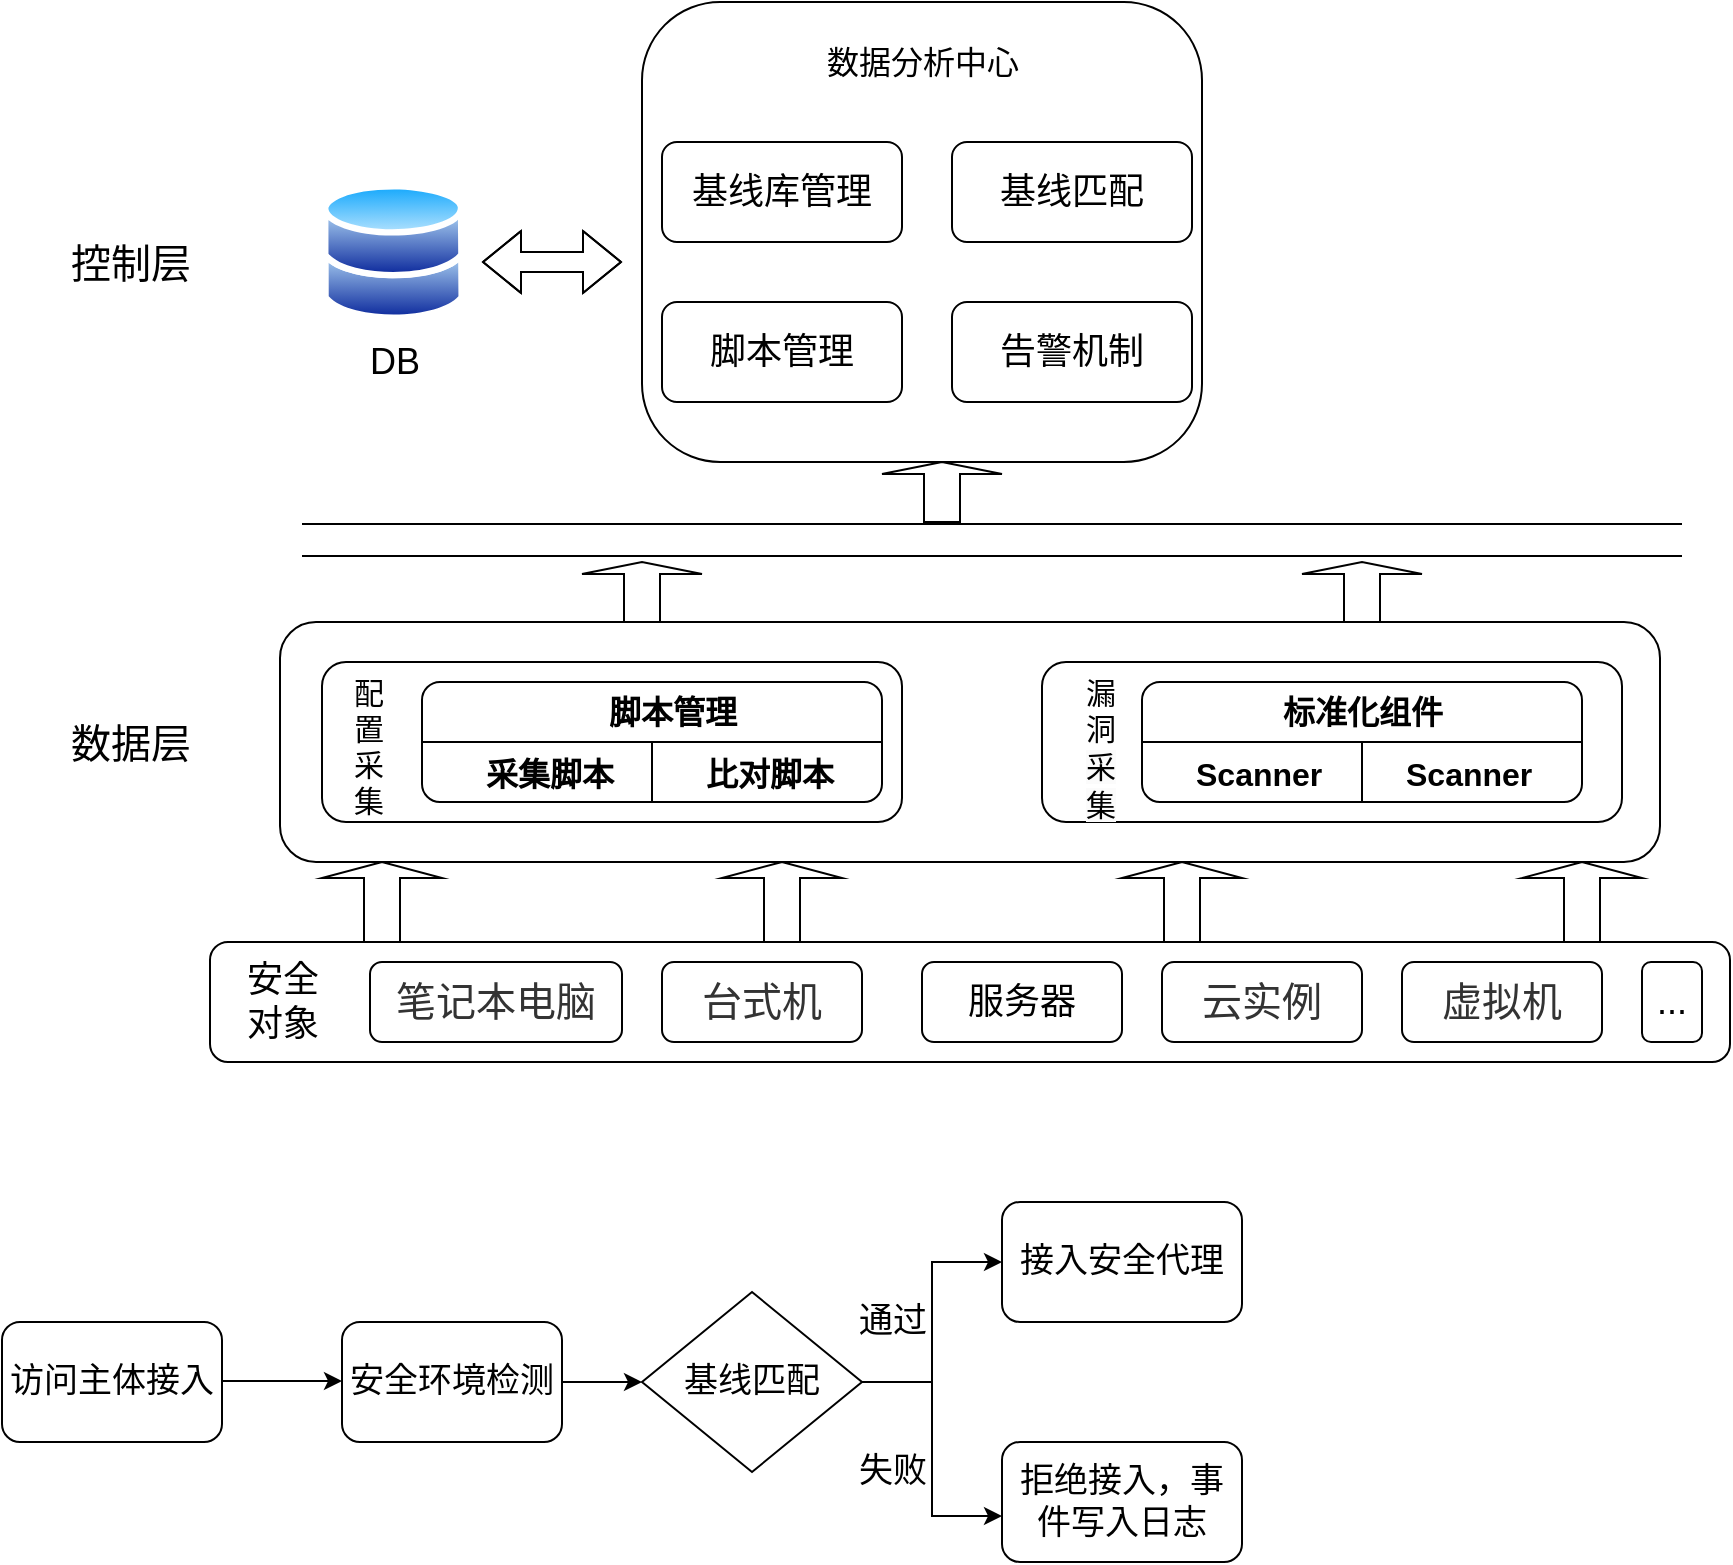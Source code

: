 <mxfile version="20.7.4" type="github">
  <diagram id="prtHgNgQTEPvFCAcTncT" name="Page-1">
    <mxGraphModel dx="2259" dy="764" grid="1" gridSize="10" guides="1" tooltips="1" connect="1" arrows="1" fold="1" page="1" pageScale="1" pageWidth="827" pageHeight="1169" math="0" shadow="0">
      <root>
        <mxCell id="0" />
        <mxCell id="1" parent="0" />
        <mxCell id="IRRv_QjYVV9mL1Gj15er-1" value="" style="rounded=1;whiteSpace=wrap;html=1;" parent="1" vertex="1">
          <mxGeometry x="34" y="480" width="760" height="60" as="geometry" />
        </mxCell>
        <mxCell id="IRRv_QjYVV9mL1Gj15er-2" value="&lt;font style=&quot;font-size: 18px;&quot;&gt;安全&lt;br&gt;对象&lt;/font&gt;" style="text;html=1;align=center;verticalAlign=middle;resizable=0;points=[];autosize=1;strokeColor=none;fillColor=none;" parent="1" vertex="1">
          <mxGeometry x="40" y="480" width="60" height="60" as="geometry" />
        </mxCell>
        <mxCell id="IRRv_QjYVV9mL1Gj15er-3" value="服务器" style="rounded=1;whiteSpace=wrap;html=1;fontSize=18;" parent="1" vertex="1">
          <mxGeometry x="390" y="490" width="100" height="40" as="geometry" />
        </mxCell>
        <mxCell id="IRRv_QjYVV9mL1Gj15er-4" value="&lt;span style=&quot;color: rgb(51, 51, 51); font-family: Arial, sans-serif; text-align: justify; background-color: rgb(255, 255, 255);&quot;&gt;&lt;font style=&quot;font-size: 20px;&quot;&gt;台式机&lt;/font&gt;&lt;/span&gt;" style="rounded=1;whiteSpace=wrap;html=1;fontSize=18;" parent="1" vertex="1">
          <mxGeometry x="260" y="490" width="100" height="40" as="geometry" />
        </mxCell>
        <mxCell id="IRRv_QjYVV9mL1Gj15er-5" value="&lt;span style=&quot;color: rgb(51, 51, 51); font-family: Arial, sans-serif; text-align: justify; background-color: rgb(255, 255, 255);&quot;&gt;&lt;font style=&quot;font-size: 20px;&quot;&gt;笔记本电脑&lt;/font&gt;&lt;/span&gt;" style="rounded=1;whiteSpace=wrap;html=1;fontSize=18;" parent="1" vertex="1">
          <mxGeometry x="114" y="490" width="126" height="40" as="geometry" />
        </mxCell>
        <mxCell id="IRRv_QjYVV9mL1Gj15er-6" value="&lt;span style=&quot;color: rgb(51, 51, 51); font-family: Arial, sans-serif; text-align: justify; background-color: rgb(255, 255, 255);&quot;&gt;&lt;font style=&quot;font-size: 20px;&quot;&gt;云实例&lt;/font&gt;&lt;/span&gt;" style="rounded=1;whiteSpace=wrap;html=1;fontSize=18;" parent="1" vertex="1">
          <mxGeometry x="510" y="490" width="100" height="40" as="geometry" />
        </mxCell>
        <mxCell id="IRRv_QjYVV9mL1Gj15er-8" value="&lt;span style=&quot;color: rgb(51, 51, 51); font-family: Arial, sans-serif; text-align: justify; background-color: rgb(255, 255, 255);&quot;&gt;&lt;font style=&quot;font-size: 20px;&quot;&gt;虚拟机&lt;/font&gt;&lt;/span&gt;" style="rounded=1;whiteSpace=wrap;html=1;fontSize=18;" parent="1" vertex="1">
          <mxGeometry x="630" y="490" width="100" height="40" as="geometry" />
        </mxCell>
        <mxCell id="IRRv_QjYVV9mL1Gj15er-10" value="..." style="rounded=1;whiteSpace=wrap;html=1;fontSize=18;" parent="1" vertex="1">
          <mxGeometry x="750" y="490" width="30" height="40" as="geometry" />
        </mxCell>
        <mxCell id="IRRv_QjYVV9mL1Gj15er-11" value="" style="shape=singleArrow;direction=north;whiteSpace=wrap;html=1;fontSize=20;" parent="1" vertex="1">
          <mxGeometry x="90" y="440" width="60" height="40" as="geometry" />
        </mxCell>
        <mxCell id="IRRv_QjYVV9mL1Gj15er-13" value="" style="shape=singleArrow;direction=north;whiteSpace=wrap;html=1;fontSize=20;" parent="1" vertex="1">
          <mxGeometry x="290" y="440" width="60" height="40" as="geometry" />
        </mxCell>
        <mxCell id="IRRv_QjYVV9mL1Gj15er-14" value="" style="shape=singleArrow;direction=north;whiteSpace=wrap;html=1;fontSize=20;" parent="1" vertex="1">
          <mxGeometry x="490" y="440" width="60" height="40" as="geometry" />
        </mxCell>
        <mxCell id="IRRv_QjYVV9mL1Gj15er-15" value="" style="shape=singleArrow;direction=north;whiteSpace=wrap;html=1;fontSize=20;" parent="1" vertex="1">
          <mxGeometry x="690" y="440" width="60" height="40" as="geometry" />
        </mxCell>
        <mxCell id="IRRv_QjYVV9mL1Gj15er-16" value="数据层" style="text;html=1;align=center;verticalAlign=middle;resizable=0;points=[];autosize=1;strokeColor=none;fillColor=none;fontSize=20;" parent="1" vertex="1">
          <mxGeometry x="-46" y="360" width="80" height="40" as="geometry" />
        </mxCell>
        <mxCell id="IRRv_QjYVV9mL1Gj15er-17" value="" style="rounded=1;whiteSpace=wrap;html=1;fontSize=20;" parent="1" vertex="1">
          <mxGeometry x="69" y="320" width="690" height="120" as="geometry" />
        </mxCell>
        <mxCell id="IRRv_QjYVV9mL1Gj15er-18" value="" style="rounded=1;whiteSpace=wrap;html=1;fontSize=20;" parent="1" vertex="1">
          <mxGeometry x="90" y="340" width="290" height="80" as="geometry" />
        </mxCell>
        <mxCell id="IRRv_QjYVV9mL1Gj15er-20" value="" style="rounded=1;whiteSpace=wrap;html=1;fontSize=20;" parent="1" vertex="1">
          <mxGeometry x="450" y="340" width="290" height="80" as="geometry" />
        </mxCell>
        <mxCell id="IRRv_QjYVV9mL1Gj15er-21" value="" style="rounded=1;whiteSpace=wrap;html=1;fontSize=20;" parent="1" vertex="1">
          <mxGeometry x="140" y="350" width="230" height="60" as="geometry" />
        </mxCell>
        <mxCell id="IRRv_QjYVV9mL1Gj15er-34" value="" style="endArrow=none;html=1;rounded=0;fontSize=20;" parent="1" source="IRRv_QjYVV9mL1Gj15er-21" edge="1">
          <mxGeometry width="50" height="50" relative="1" as="geometry">
            <mxPoint x="470" y="460" as="sourcePoint" />
            <mxPoint x="250" y="380" as="targetPoint" />
          </mxGeometry>
        </mxCell>
        <mxCell id="IRRv_QjYVV9mL1Gj15er-35" value="&lt;font style=&quot;font-size: 16px;&quot;&gt;&lt;b style=&quot;font-size: 16px;&quot;&gt;脚本管理&lt;/b&gt;&lt;/font&gt;" style="text;html=1;align=center;verticalAlign=middle;resizable=0;points=[];autosize=1;strokeColor=none;fillColor=none;fontSize=16;labelBackgroundColor=#ffffff;" parent="1" vertex="1">
          <mxGeometry x="220" y="350" width="90" height="30" as="geometry" />
        </mxCell>
        <mxCell id="IRRv_QjYVV9mL1Gj15er-36" value="&lt;b style=&quot;border-color: var(--border-color); color: rgb(0, 0, 0); font-family: Helvetica; font-size: 16px; font-style: normal; font-variant-ligatures: normal; font-variant-caps: normal; letter-spacing: normal; orphans: 2; text-align: center; text-indent: 0px; text-transform: none; widows: 2; word-spacing: 0px; -webkit-text-stroke-width: 0px; background-color: rgb(255, 255, 255); text-decoration-thickness: initial; text-decoration-style: initial; text-decoration-color: initial;&quot;&gt;采集脚本&lt;/b&gt;" style="text;whiteSpace=wrap;html=1;fontSize=16;" parent="1" vertex="1">
          <mxGeometry x="170" y="380" width="70" height="40" as="geometry" />
        </mxCell>
        <mxCell id="IRRv_QjYVV9mL1Gj15er-37" value="&lt;b style=&quot;border-color: var(--border-color); color: rgb(0, 0, 0); font-family: Helvetica; font-size: 16px; font-style: normal; font-variant-ligatures: normal; font-variant-caps: normal; letter-spacing: normal; orphans: 2; text-align: center; text-indent: 0px; text-transform: none; widows: 2; word-spacing: 0px; -webkit-text-stroke-width: 0px; background-color: rgb(255, 255, 255); text-decoration-thickness: initial; text-decoration-style: initial; text-decoration-color: initial;&quot;&gt;比对脚本&lt;/b&gt;" style="text;whiteSpace=wrap;html=1;fontSize=16;" parent="1" vertex="1">
          <mxGeometry x="280" y="380" width="80" height="40" as="geometry" />
        </mxCell>
        <mxCell id="IRRv_QjYVV9mL1Gj15er-39" value="" style="rounded=1;whiteSpace=wrap;html=1;fontSize=20;" parent="1" vertex="1">
          <mxGeometry x="500" y="350" width="220" height="60" as="geometry" />
        </mxCell>
        <mxCell id="IRRv_QjYVV9mL1Gj15er-40" value="&lt;div style=&quot;text-align: center; font-size: 15px;&quot;&gt;&lt;span style=&quot;background-color: initial;&quot;&gt;&lt;font style=&quot;font-size: 15px;&quot;&gt;漏洞&lt;/font&gt;&lt;/span&gt;&lt;/div&gt;&lt;span style=&quot;color: rgb(0, 0, 0); font-family: Helvetica; font-style: normal; font-variant-ligatures: normal; font-variant-caps: normal; font-weight: 400; letter-spacing: normal; orphans: 2; text-align: center; text-indent: 0px; text-transform: none; widows: 2; word-spacing: 0px; -webkit-text-stroke-width: 0px; background-color: rgb(251, 251, 251); text-decoration-thickness: initial; text-decoration-style: initial; text-decoration-color: initial; float: none; display: inline !important; font-size: 15px;&quot;&gt;&lt;font style=&quot;font-size: 15px;&quot;&gt;采集&lt;/font&gt;&lt;/span&gt;" style="text;whiteSpace=wrap;html=1;fontSize=16;" parent="1" vertex="1">
          <mxGeometry x="470" y="340" width="10" height="80" as="geometry" />
        </mxCell>
        <mxCell id="IRRv_QjYVV9mL1Gj15er-41" value="" style="endArrow=none;html=1;rounded=0;fontSize=16;exitX=1;exitY=0.5;exitDx=0;exitDy=0;entryX=0;entryY=0.5;entryDx=0;entryDy=0;" parent="1" source="IRRv_QjYVV9mL1Gj15er-39" target="IRRv_QjYVV9mL1Gj15er-39" edge="1">
          <mxGeometry width="50" height="50" relative="1" as="geometry">
            <mxPoint x="460" y="420" as="sourcePoint" />
            <mxPoint x="400" y="160" as="targetPoint" />
          </mxGeometry>
        </mxCell>
        <mxCell id="IRRv_QjYVV9mL1Gj15er-44" value="&lt;div style=&quot;text-align: center; font-size: 15px;&quot;&gt;配置采集&lt;/div&gt;" style="text;whiteSpace=wrap;html=1;fontSize=16;" parent="1" vertex="1">
          <mxGeometry x="104" y="340" width="10" height="80" as="geometry" />
        </mxCell>
        <mxCell id="IRRv_QjYVV9mL1Gj15er-48" value="" style="endArrow=none;html=1;rounded=0;fontSize=15;entryX=1;entryY=0.5;entryDx=0;entryDy=0;exitX=0;exitY=0.5;exitDx=0;exitDy=0;" parent="1" source="IRRv_QjYVV9mL1Gj15er-21" target="IRRv_QjYVV9mL1Gj15er-21" edge="1">
          <mxGeometry width="50" height="50" relative="1" as="geometry">
            <mxPoint x="230" y="290" as="sourcePoint" />
            <mxPoint x="380" y="260" as="targetPoint" />
          </mxGeometry>
        </mxCell>
        <mxCell id="IRRv_QjYVV9mL1Gj15er-49" value="" style="endArrow=none;html=1;rounded=0;fontSize=15;entryX=0.5;entryY=1;entryDx=0;entryDy=0;" parent="1" target="IRRv_QjYVV9mL1Gj15er-21" edge="1">
          <mxGeometry width="50" height="50" relative="1" as="geometry">
            <mxPoint x="255" y="380" as="sourcePoint" />
            <mxPoint x="360" y="250" as="targetPoint" />
          </mxGeometry>
        </mxCell>
        <mxCell id="IRRv_QjYVV9mL1Gj15er-51" value="" style="endArrow=none;html=1;rounded=0;fontSize=15;entryX=0.5;entryY=1;entryDx=0;entryDy=0;" parent="1" target="IRRv_QjYVV9mL1Gj15er-39" edge="1">
          <mxGeometry width="50" height="50" relative="1" as="geometry">
            <mxPoint x="610" y="380" as="sourcePoint" />
            <mxPoint x="490" y="230" as="targetPoint" />
          </mxGeometry>
        </mxCell>
        <mxCell id="IRRv_QjYVV9mL1Gj15er-52" value="&lt;font style=&quot;font-size: 16px;&quot;&gt;&lt;b style=&quot;font-size: 16px;&quot;&gt;标准化组件&lt;/b&gt;&lt;/font&gt;" style="text;html=1;align=center;verticalAlign=middle;resizable=0;points=[];autosize=1;strokeColor=none;fillColor=none;fontSize=16;labelBackgroundColor=#ffffff;" parent="1" vertex="1">
          <mxGeometry x="560" y="350" width="100" height="30" as="geometry" />
        </mxCell>
        <mxCell id="IRRv_QjYVV9mL1Gj15er-53" value="&lt;b style=&quot;border-color: var(--border-color); color: rgb(0, 0, 0); font-family: Helvetica; font-size: 16px; font-style: normal; font-variant-ligatures: normal; font-variant-caps: normal; letter-spacing: normal; orphans: 2; text-align: center; text-indent: 0px; text-transform: none; widows: 2; word-spacing: 0px; -webkit-text-stroke-width: 0px; background-color: rgb(255, 255, 255); text-decoration-thickness: initial; text-decoration-style: initial; text-decoration-color: initial;&quot;&gt;Scanner&lt;/b&gt;" style="text;whiteSpace=wrap;html=1;fontSize=16;" parent="1" vertex="1">
          <mxGeometry x="630" y="380" width="70" height="30" as="geometry" />
        </mxCell>
        <mxCell id="IRRv_QjYVV9mL1Gj15er-54" value="&lt;b style=&quot;border-color: var(--border-color); color: rgb(0, 0, 0); font-family: Helvetica; font-size: 16px; font-style: normal; font-variant-ligatures: normal; font-variant-caps: normal; letter-spacing: normal; orphans: 2; text-align: center; text-indent: 0px; text-transform: none; widows: 2; word-spacing: 0px; -webkit-text-stroke-width: 0px; background-color: rgb(255, 255, 255); text-decoration-thickness: initial; text-decoration-style: initial; text-decoration-color: initial;&quot;&gt;Scanner&lt;/b&gt;" style="text;whiteSpace=wrap;html=1;fontSize=16;" parent="1" vertex="1">
          <mxGeometry x="525" y="380" width="70" height="30" as="geometry" />
        </mxCell>
        <mxCell id="IRRv_QjYVV9mL1Gj15er-60" value="" style="shape=link;html=1;rounded=0;fontSize=15;width=16;" parent="1" edge="1">
          <mxGeometry width="100" relative="1" as="geometry">
            <mxPoint x="80" y="279" as="sourcePoint" />
            <mxPoint x="770" y="279" as="targetPoint" />
            <Array as="points">
              <mxPoint x="430" y="279" />
            </Array>
          </mxGeometry>
        </mxCell>
        <mxCell id="IRRv_QjYVV9mL1Gj15er-61" value="" style="shape=singleArrow;direction=north;whiteSpace=wrap;html=1;fontSize=20;" parent="1" vertex="1">
          <mxGeometry x="220" y="290" width="60" height="30" as="geometry" />
        </mxCell>
        <mxCell id="IRRv_QjYVV9mL1Gj15er-62" value="" style="shape=singleArrow;direction=north;whiteSpace=wrap;html=1;fontSize=20;" parent="1" vertex="1">
          <mxGeometry x="580" y="290" width="60" height="30" as="geometry" />
        </mxCell>
        <mxCell id="IRRv_QjYVV9mL1Gj15er-63" value="" style="shape=singleArrow;direction=north;whiteSpace=wrap;html=1;fontSize=20;" parent="1" vertex="1">
          <mxGeometry x="370" y="240" width="60" height="30" as="geometry" />
        </mxCell>
        <mxCell id="IRRv_QjYVV9mL1Gj15er-69" value="" style="rounded=1;whiteSpace=wrap;html=1;labelBackgroundColor=#ffffff;fontSize=15;arcSize=17;" parent="1" vertex="1">
          <mxGeometry x="250" y="10" width="280" height="230" as="geometry" />
        </mxCell>
        <mxCell id="IRRv_QjYVV9mL1Gj15er-71" value="&lt;font style=&quot;font-size: 18px;&quot;&gt;DB&lt;/font&gt;" style="text;html=1;align=center;verticalAlign=middle;resizable=0;points=[];autosize=1;strokeColor=none;fillColor=none;fontSize=15;labelBackgroundColor=#ffffff;" parent="1" vertex="1">
          <mxGeometry x="100.72" y="170" width="50" height="40" as="geometry" />
        </mxCell>
        <mxCell id="IRRv_QjYVV9mL1Gj15er-74" value="" style="aspect=fixed;perimeter=ellipsePerimeter;html=1;align=center;shadow=0;dashed=0;spacingTop=3;image;image=img/lib/active_directory/databases.svg;labelBackgroundColor=#ffffff;fontSize=15;" parent="1" vertex="1">
          <mxGeometry x="90" y="100" width="71.43" height="70" as="geometry" />
        </mxCell>
        <mxCell id="IRRv_QjYVV9mL1Gj15er-75" value="&lt;span style=&quot;font-size:12.0pt;font-family:宋体;&lt;br/&gt;mso-bidi-font-family:&amp;quot;Times New Roman&amp;quot;;mso-ansi-language:EN-US;mso-fareast-language:&lt;br/&gt;ZH-CN;mso-bidi-language:AR-SA&quot;&gt;数据分析中心&lt;/span&gt;" style="text;html=1;align=center;verticalAlign=middle;resizable=0;points=[];autosize=1;strokeColor=none;fillColor=none;fontSize=18;" parent="1" vertex="1">
          <mxGeometry x="325" y="20" width="130" height="40" as="geometry" />
        </mxCell>
        <mxCell id="IRRv_QjYVV9mL1Gj15er-76" value="" style="shape=flexArrow;endArrow=classic;startArrow=classic;html=1;rounded=0;fontSize=15;" parent="1" edge="1">
          <mxGeometry width="100" height="100" relative="1" as="geometry">
            <mxPoint x="170" y="140" as="sourcePoint" />
            <mxPoint x="240" y="140" as="targetPoint" />
            <Array as="points">
              <mxPoint x="200" y="140" />
            </Array>
          </mxGeometry>
        </mxCell>
        <mxCell id="IRRv_QjYVV9mL1Gj15er-77" value="基线库管理" style="rounded=1;whiteSpace=wrap;html=1;labelBackgroundColor=#ffffff;fontSize=18;" parent="1" vertex="1">
          <mxGeometry x="260" y="80" width="120" height="50" as="geometry" />
        </mxCell>
        <mxCell id="IRRv_QjYVV9mL1Gj15er-78" value="基线匹配" style="rounded=1;whiteSpace=wrap;html=1;labelBackgroundColor=#ffffff;fontSize=18;" parent="1" vertex="1">
          <mxGeometry x="405" y="80" width="120" height="50" as="geometry" />
        </mxCell>
        <mxCell id="IRRv_QjYVV9mL1Gj15er-79" value="脚本管理" style="rounded=1;whiteSpace=wrap;html=1;labelBackgroundColor=#ffffff;fontSize=18;" parent="1" vertex="1">
          <mxGeometry x="260" y="160" width="120" height="50" as="geometry" />
        </mxCell>
        <mxCell id="IRRv_QjYVV9mL1Gj15er-80" value="告警机制" style="rounded=1;whiteSpace=wrap;html=1;labelBackgroundColor=#ffffff;fontSize=18;" parent="1" vertex="1">
          <mxGeometry x="405" y="160" width="120" height="50" as="geometry" />
        </mxCell>
        <mxCell id="6lv0VeSdasBS07ZKoq6K-3" value="控制层" style="text;html=1;align=center;verticalAlign=middle;resizable=0;points=[];autosize=1;strokeColor=none;fillColor=none;fontSize=20;" vertex="1" parent="1">
          <mxGeometry x="-46" y="120" width="80" height="40" as="geometry" />
        </mxCell>
        <mxCell id="6lv0VeSdasBS07ZKoq6K-7" style="edgeStyle=orthogonalEdgeStyle;rounded=0;orthogonalLoop=1;jettySize=auto;html=1;entryX=0;entryY=0.5;entryDx=0;entryDy=0;" edge="1" parent="1" source="6lv0VeSdasBS07ZKoq6K-4" target="6lv0VeSdasBS07ZKoq6K-6">
          <mxGeometry relative="1" as="geometry" />
        </mxCell>
        <mxCell id="6lv0VeSdasBS07ZKoq6K-4" value="&lt;font style=&quot;font-size: 17px;&quot;&gt;安全环境检测&lt;/font&gt;" style="rounded=1;whiteSpace=wrap;html=1;" vertex="1" parent="1">
          <mxGeometry x="100" y="670" width="110" height="60" as="geometry" />
        </mxCell>
        <mxCell id="6lv0VeSdasBS07ZKoq6K-14" style="edgeStyle=orthogonalEdgeStyle;rounded=0;orthogonalLoop=1;jettySize=auto;html=1;entryX=0;entryY=0.5;entryDx=0;entryDy=0;fontSize=17;" edge="1" parent="1" source="6lv0VeSdasBS07ZKoq6K-6" target="6lv0VeSdasBS07ZKoq6K-12">
          <mxGeometry relative="1" as="geometry" />
        </mxCell>
        <mxCell id="6lv0VeSdasBS07ZKoq6K-15" style="edgeStyle=orthogonalEdgeStyle;rounded=0;orthogonalLoop=1;jettySize=auto;html=1;entryX=0;entryY=0.617;entryDx=0;entryDy=0;entryPerimeter=0;fontSize=17;" edge="1" parent="1" source="6lv0VeSdasBS07ZKoq6K-6" target="6lv0VeSdasBS07ZKoq6K-13">
          <mxGeometry relative="1" as="geometry" />
        </mxCell>
        <mxCell id="6lv0VeSdasBS07ZKoq6K-6" value="&lt;font style=&quot;font-size: 17px;&quot;&gt;基线匹配&lt;/font&gt;" style="rhombus;whiteSpace=wrap;html=1;" vertex="1" parent="1">
          <mxGeometry x="250" y="655" width="110" height="90" as="geometry" />
        </mxCell>
        <mxCell id="6lv0VeSdasBS07ZKoq6K-9" value="" style="endArrow=classic;html=1;rounded=0;" edge="1" parent="1">
          <mxGeometry width="50" height="50" relative="1" as="geometry">
            <mxPoint x="10" y="699.5" as="sourcePoint" />
            <mxPoint x="100" y="699.5" as="targetPoint" />
          </mxGeometry>
        </mxCell>
        <mxCell id="6lv0VeSdasBS07ZKoq6K-10" value="&lt;span style=&quot;font-size: 17px;&quot;&gt;通过&lt;/span&gt;" style="text;html=1;align=center;verticalAlign=middle;resizable=0;points=[];autosize=1;strokeColor=none;fillColor=none;" vertex="1" parent="1">
          <mxGeometry x="345" y="655" width="60" height="30" as="geometry" />
        </mxCell>
        <mxCell id="6lv0VeSdasBS07ZKoq6K-11" value="&lt;span style=&quot;&quot;&gt;访问主体接入&lt;/span&gt;" style="rounded=1;whiteSpace=wrap;html=1;fontSize=17;" vertex="1" parent="1">
          <mxGeometry x="-70" y="670" width="110" height="60" as="geometry" />
        </mxCell>
        <mxCell id="6lv0VeSdasBS07ZKoq6K-12" value="接入安全代理" style="rounded=1;whiteSpace=wrap;html=1;fontSize=17;" vertex="1" parent="1">
          <mxGeometry x="430" y="610" width="120" height="60" as="geometry" />
        </mxCell>
        <mxCell id="6lv0VeSdasBS07ZKoq6K-13" value="拒绝接入，事件写入日志" style="rounded=1;whiteSpace=wrap;html=1;fontSize=17;" vertex="1" parent="1">
          <mxGeometry x="430" y="730" width="120" height="60" as="geometry" />
        </mxCell>
        <mxCell id="6lv0VeSdasBS07ZKoq6K-16" value="&lt;span style=&quot;font-size: 17px;&quot;&gt;失败&lt;/span&gt;" style="text;html=1;align=center;verticalAlign=middle;resizable=0;points=[];autosize=1;strokeColor=none;fillColor=none;" vertex="1" parent="1">
          <mxGeometry x="345" y="730" width="60" height="30" as="geometry" />
        </mxCell>
      </root>
    </mxGraphModel>
  </diagram>
</mxfile>
